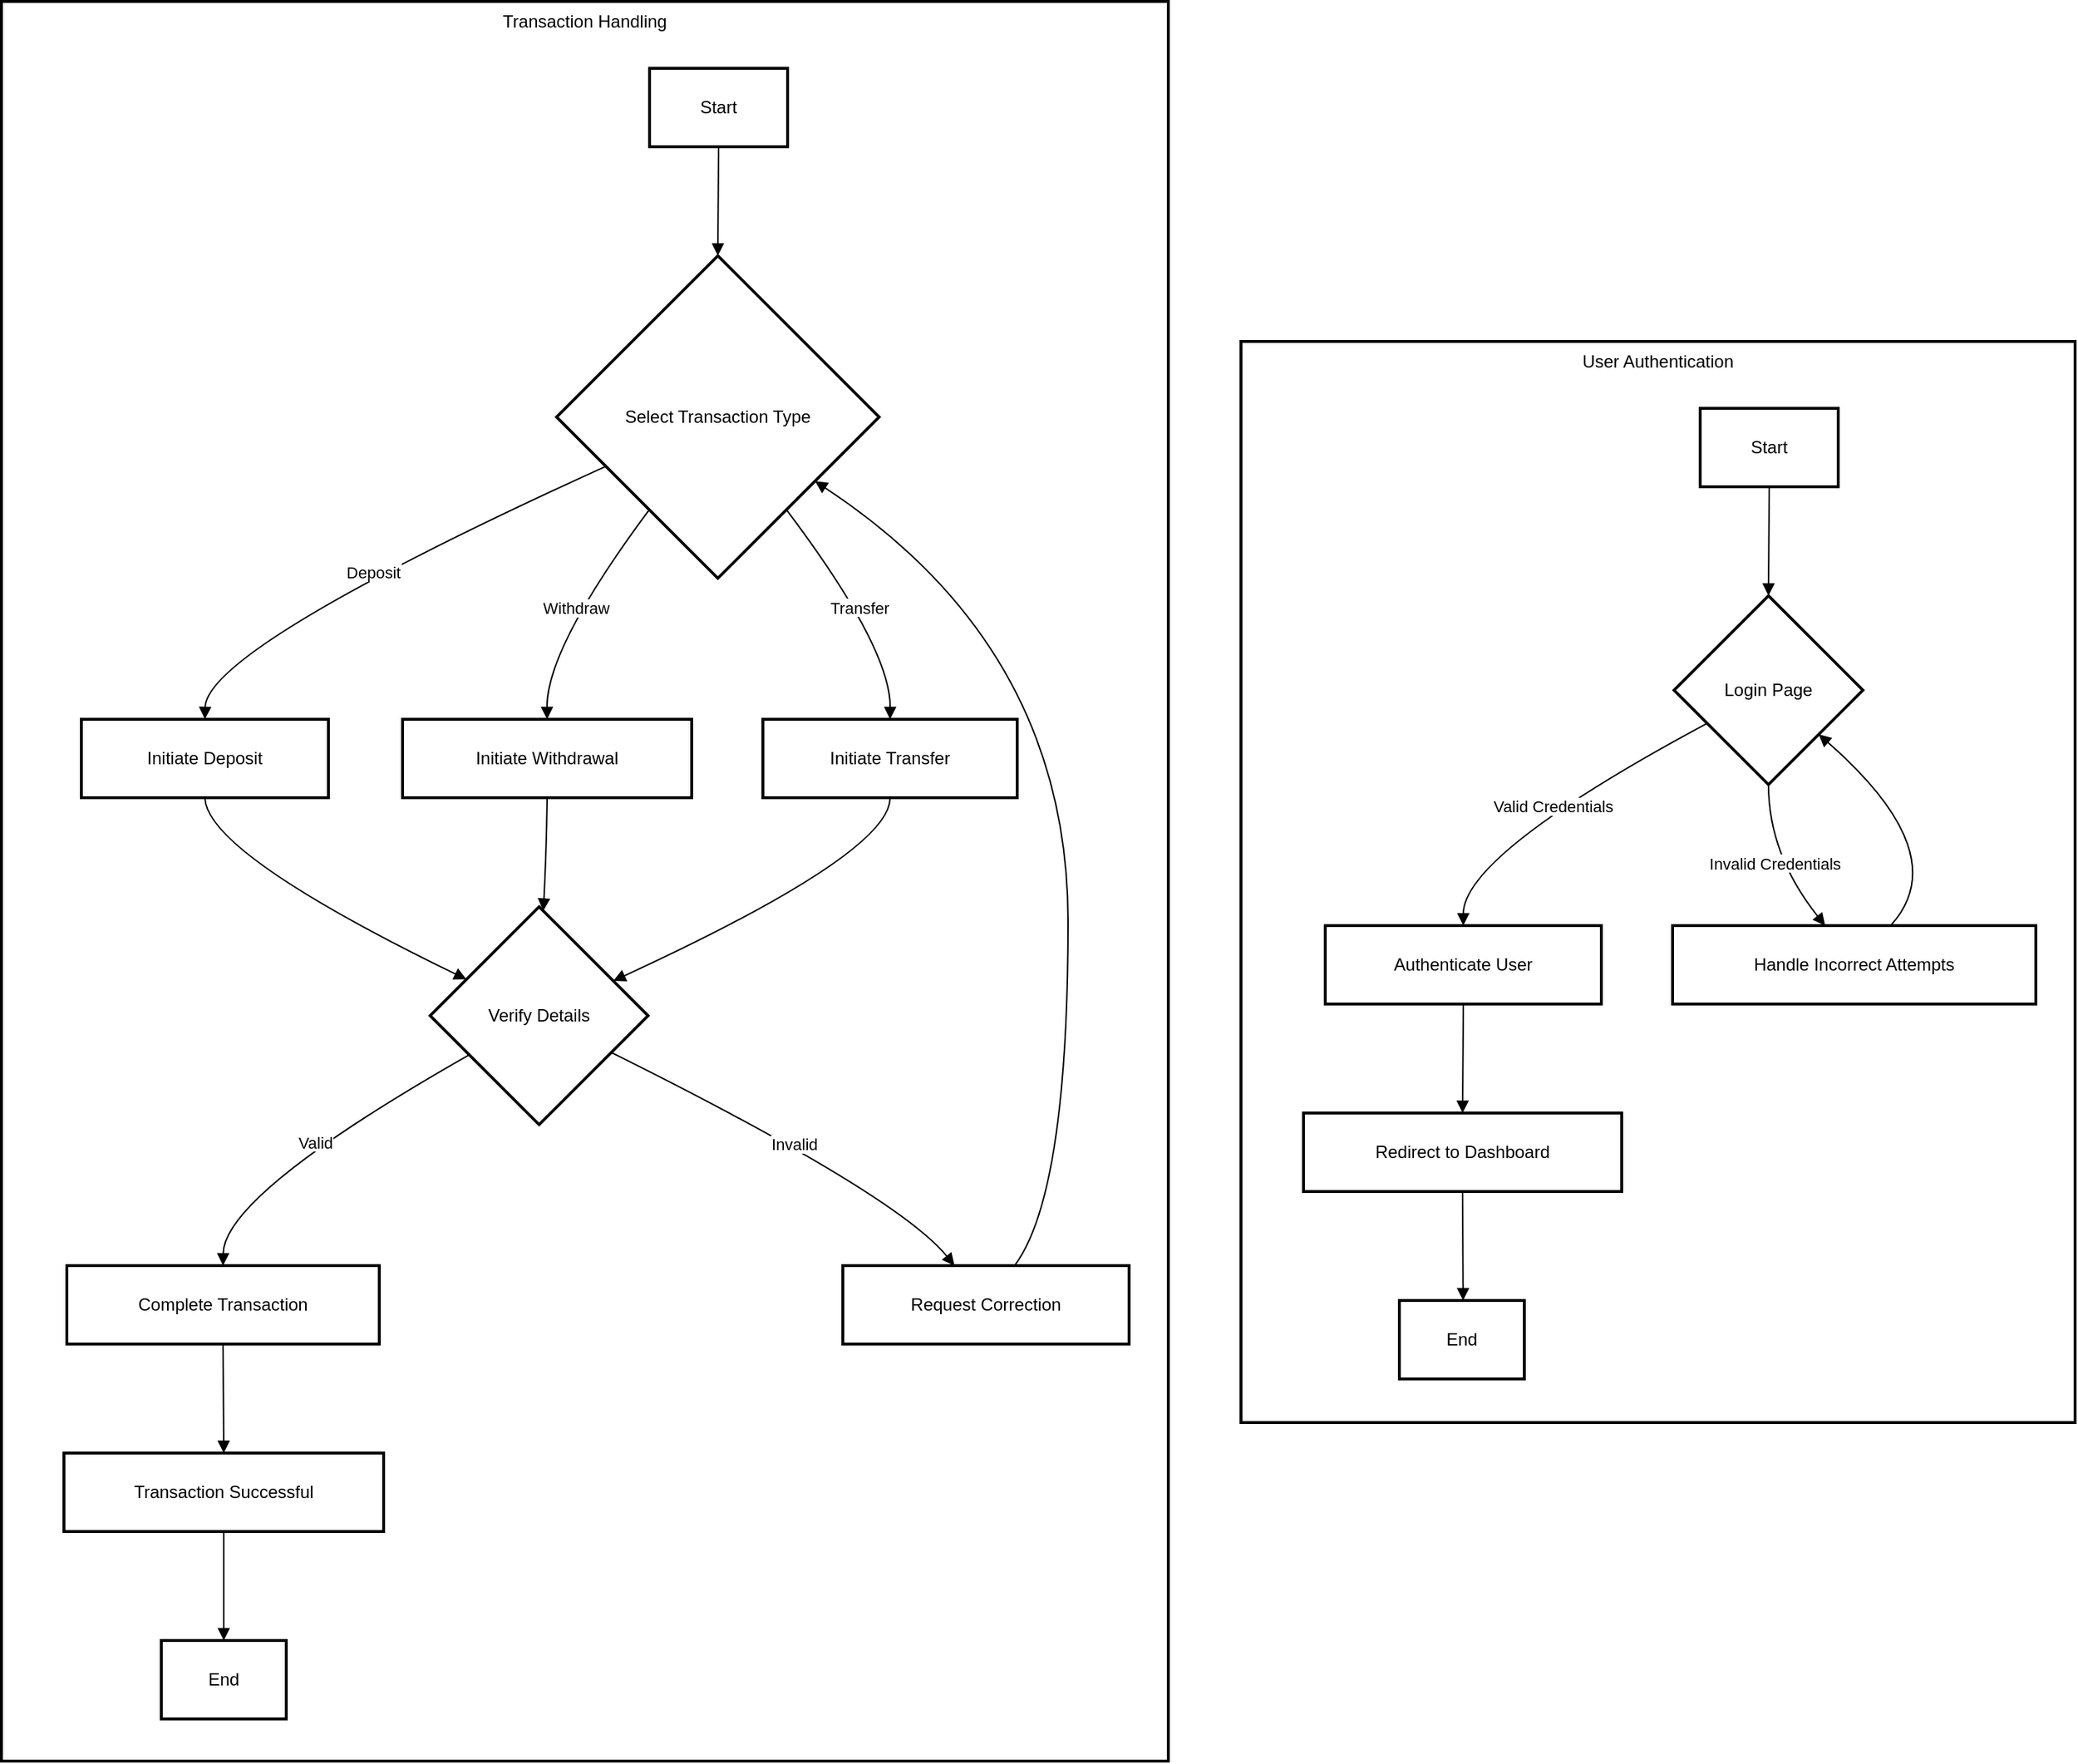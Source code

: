 <mxfile version="26.0.15">
  <diagram name="Page-1" id="Xl0hY92h5xA1TFCjzn_O">
    <mxGraphModel>
      <root>
        <mxCell id="0" />
        <mxCell id="1" parent="0" />
        <mxCell id="2" value="Transaction Handling" style="whiteSpace=wrap;strokeWidth=2;verticalAlign=top;" vertex="1" parent="1">
          <mxGeometry x="8" y="8" width="803" height="1211" as="geometry" />
        </mxCell>
        <mxCell id="3" value="Start" style="whiteSpace=wrap;strokeWidth=2;" vertex="1" parent="2">
          <mxGeometry x="446" y="46" width="95" height="54" as="geometry" />
        </mxCell>
        <mxCell id="4" value="Select Transaction Type" style="rhombus;strokeWidth=2;whiteSpace=wrap;" vertex="1" parent="2">
          <mxGeometry x="382" y="175" width="222" height="222" as="geometry" />
        </mxCell>
        <mxCell id="5" value="Initiate Deposit" style="whiteSpace=wrap;strokeWidth=2;" vertex="1" parent="2">
          <mxGeometry x="55" y="494" width="170" height="54" as="geometry" />
        </mxCell>
        <mxCell id="6" value="Initiate Withdrawal" style="whiteSpace=wrap;strokeWidth=2;" vertex="1" parent="2">
          <mxGeometry x="276" y="494" width="199" height="54" as="geometry" />
        </mxCell>
        <mxCell id="7" value="Initiate Transfer" style="whiteSpace=wrap;strokeWidth=2;" vertex="1" parent="2">
          <mxGeometry x="524" y="494" width="175" height="54" as="geometry" />
        </mxCell>
        <mxCell id="8" value="Verify Details" style="rhombus;strokeWidth=2;whiteSpace=wrap;" vertex="1" parent="2">
          <mxGeometry x="295" y="623" width="150" height="150" as="geometry" />
        </mxCell>
        <mxCell id="9" value="Complete Transaction" style="whiteSpace=wrap;strokeWidth=2;" vertex="1" parent="2">
          <mxGeometry x="45" y="870" width="215" height="54" as="geometry" />
        </mxCell>
        <mxCell id="10" value="Request Correction" style="whiteSpace=wrap;strokeWidth=2;" vertex="1" parent="2">
          <mxGeometry x="579" y="870" width="197" height="54" as="geometry" />
        </mxCell>
        <mxCell id="11" value="Transaction Successful" style="whiteSpace=wrap;strokeWidth=2;" vertex="1" parent="2">
          <mxGeometry x="43" y="999" width="220" height="54" as="geometry" />
        </mxCell>
        <mxCell id="12" value="End" style="whiteSpace=wrap;strokeWidth=2;" vertex="1" parent="2">
          <mxGeometry x="110" y="1128" width="86" height="54" as="geometry" />
        </mxCell>
        <mxCell id="13" value="" style="curved=1;startArrow=none;endArrow=block;exitX=0.5;exitY=0.99;entryX=0.5;entryY=0;" edge="1" parent="2" source="3" target="4">
          <mxGeometry relative="1" as="geometry">
            <Array as="points" />
          </mxGeometry>
        </mxCell>
        <mxCell id="14" value="Deposit" style="curved=1;startArrow=none;endArrow=block;exitX=0;exitY=0.72;entryX=0.5;entryY=0;" edge="1" parent="2" source="4" target="5">
          <mxGeometry relative="1" as="geometry">
            <Array as="points">
              <mxPoint x="141" y="445" />
            </Array>
          </mxGeometry>
        </mxCell>
        <mxCell id="15" value="Withdraw" style="curved=1;startArrow=none;endArrow=block;exitX=0.13;exitY=1;entryX=0.5;entryY=0;" edge="1" parent="2" source="4" target="6">
          <mxGeometry relative="1" as="geometry">
            <Array as="points">
              <mxPoint x="375" y="445" />
            </Array>
          </mxGeometry>
        </mxCell>
        <mxCell id="16" value="Transfer" style="curved=1;startArrow=none;endArrow=block;exitX=0.87;exitY=1;entryX=0.5;entryY=0;" edge="1" parent="2" source="4" target="7">
          <mxGeometry relative="1" as="geometry">
            <Array as="points">
              <mxPoint x="612" y="445" />
            </Array>
          </mxGeometry>
        </mxCell>
        <mxCell id="17" value="" style="curved=1;startArrow=none;endArrow=block;exitX=0.5;exitY=1;entryX=0;entryY=0.25;" edge="1" parent="2" source="5" target="8">
          <mxGeometry relative="1" as="geometry">
            <Array as="points">
              <mxPoint x="141" y="586" />
            </Array>
          </mxGeometry>
        </mxCell>
        <mxCell id="18" value="" style="curved=1;startArrow=none;endArrow=block;exitX=0.5;exitY=1;entryX=0.52;entryY=0;" edge="1" parent="2" source="6" target="8">
          <mxGeometry relative="1" as="geometry">
            <Array as="points">
              <mxPoint x="375" y="586" />
            </Array>
          </mxGeometry>
        </mxCell>
        <mxCell id="19" value="" style="curved=1;startArrow=none;endArrow=block;exitX=0.5;exitY=1;entryX=0.99;entryY=0.27;" edge="1" parent="2" source="7" target="8">
          <mxGeometry relative="1" as="geometry">
            <Array as="points">
              <mxPoint x="612" y="586" />
            </Array>
          </mxGeometry>
        </mxCell>
        <mxCell id="20" value="Valid" style="curved=1;startArrow=none;endArrow=block;exitX=0;exitY=0.78;entryX=0.5;entryY=0;" edge="1" parent="2" source="8" target="9">
          <mxGeometry relative="1" as="geometry">
            <Array as="points">
              <mxPoint x="153" y="821" />
            </Array>
          </mxGeometry>
        </mxCell>
        <mxCell id="21" value="Invalid" style="curved=1;startArrow=none;endArrow=block;exitX=0.99;exitY=0.75;entryX=0.39;entryY=0;" edge="1" parent="2" source="8" target="10">
          <mxGeometry relative="1" as="geometry">
            <Array as="points">
              <mxPoint x="616" y="821" />
            </Array>
          </mxGeometry>
        </mxCell>
        <mxCell id="22" value="" style="curved=1;startArrow=none;endArrow=block;exitX=0.5;exitY=1;entryX=0.5;entryY=0;" edge="1" parent="2" source="9" target="11">
          <mxGeometry relative="1" as="geometry">
            <Array as="points" />
          </mxGeometry>
        </mxCell>
        <mxCell id="23" value="" style="curved=1;startArrow=none;endArrow=block;exitX=0.6;exitY=0;entryX=1;entryY=0.83;" edge="1" parent="2" source="10" target="4">
          <mxGeometry relative="1" as="geometry">
            <Array as="points">
              <mxPoint x="734" y="821" />
              <mxPoint x="734" y="445" />
            </Array>
          </mxGeometry>
        </mxCell>
        <mxCell id="24" value="" style="curved=1;startArrow=none;endArrow=block;exitX=0.5;exitY=1;entryX=0.5;entryY=0;" edge="1" parent="2" source="11" target="12">
          <mxGeometry relative="1" as="geometry">
            <Array as="points" />
          </mxGeometry>
        </mxCell>
        <mxCell id="25" value="User Authentication" style="whiteSpace=wrap;strokeWidth=2;verticalAlign=top;" vertex="1" parent="1">
          <mxGeometry x="861" y="242" width="574" height="744" as="geometry" />
        </mxCell>
        <mxCell id="26" value="Start" style="whiteSpace=wrap;strokeWidth=2;" vertex="1" parent="25">
          <mxGeometry x="316" y="46" width="95" height="54" as="geometry" />
        </mxCell>
        <mxCell id="27" value="Login Page" style="rhombus;strokeWidth=2;whiteSpace=wrap;" vertex="1" parent="25">
          <mxGeometry x="298" y="175" width="130" height="130" as="geometry" />
        </mxCell>
        <mxCell id="28" value="Authenticate User" style="whiteSpace=wrap;strokeWidth=2;" vertex="1" parent="25">
          <mxGeometry x="58" y="402" width="190" height="54" as="geometry" />
        </mxCell>
        <mxCell id="29" value="Handle Incorrect Attempts" style="whiteSpace=wrap;strokeWidth=2;" vertex="1" parent="25">
          <mxGeometry x="297" y="402" width="250" height="54" as="geometry" />
        </mxCell>
        <mxCell id="30" value="Redirect to Dashboard" style="whiteSpace=wrap;strokeWidth=2;" vertex="1" parent="25">
          <mxGeometry x="43" y="531" width="219" height="54" as="geometry" />
        </mxCell>
        <mxCell id="31" value="End" style="whiteSpace=wrap;strokeWidth=2;" vertex="1" parent="25">
          <mxGeometry x="109" y="660" width="86" height="54" as="geometry" />
        </mxCell>
        <mxCell id="32" value="" style="curved=1;startArrow=none;endArrow=block;exitX=0.5;exitY=0.99;entryX=0.5;entryY=0;" edge="1" parent="25" source="26" target="27">
          <mxGeometry relative="1" as="geometry">
            <Array as="points" />
          </mxGeometry>
        </mxCell>
        <mxCell id="33" value="Valid Credentials" style="curved=1;startArrow=none;endArrow=block;exitX=0;exitY=0.77;entryX=0.5;entryY=0;" edge="1" parent="25" source="27" target="28">
          <mxGeometry relative="1" as="geometry">
            <Array as="points">
              <mxPoint x="153" y="353" />
            </Array>
          </mxGeometry>
        </mxCell>
        <mxCell id="34" value="Invalid Credentials" style="curved=1;startArrow=none;endArrow=block;exitX=0.5;exitY=1;entryX=0.42;entryY=0;" edge="1" parent="25" source="27" target="29">
          <mxGeometry relative="1" as="geometry">
            <Array as="points">
              <mxPoint x="363" y="353" />
            </Array>
          </mxGeometry>
        </mxCell>
        <mxCell id="35" value="" style="curved=1;startArrow=none;endArrow=block;exitX=0.5;exitY=1;entryX=0.5;entryY=0;" edge="1" parent="25" source="28" target="30">
          <mxGeometry relative="1" as="geometry">
            <Array as="points" />
          </mxGeometry>
        </mxCell>
        <mxCell id="36" value="" style="curved=1;startArrow=none;endArrow=block;exitX=0.6;exitY=0;entryX=1;entryY=0.94;" edge="1" parent="25" source="29" target="27">
          <mxGeometry relative="1" as="geometry">
            <Array as="points">
              <mxPoint x="492" y="353" />
            </Array>
          </mxGeometry>
        </mxCell>
        <mxCell id="37" value="" style="curved=1;startArrow=none;endArrow=block;exitX=0.5;exitY=1;entryX=0.51;entryY=0;" edge="1" parent="25" source="30" target="31">
          <mxGeometry relative="1" as="geometry">
            <Array as="points" />
          </mxGeometry>
        </mxCell>
      </root>
    </mxGraphModel>
  </diagram>
</mxfile>
